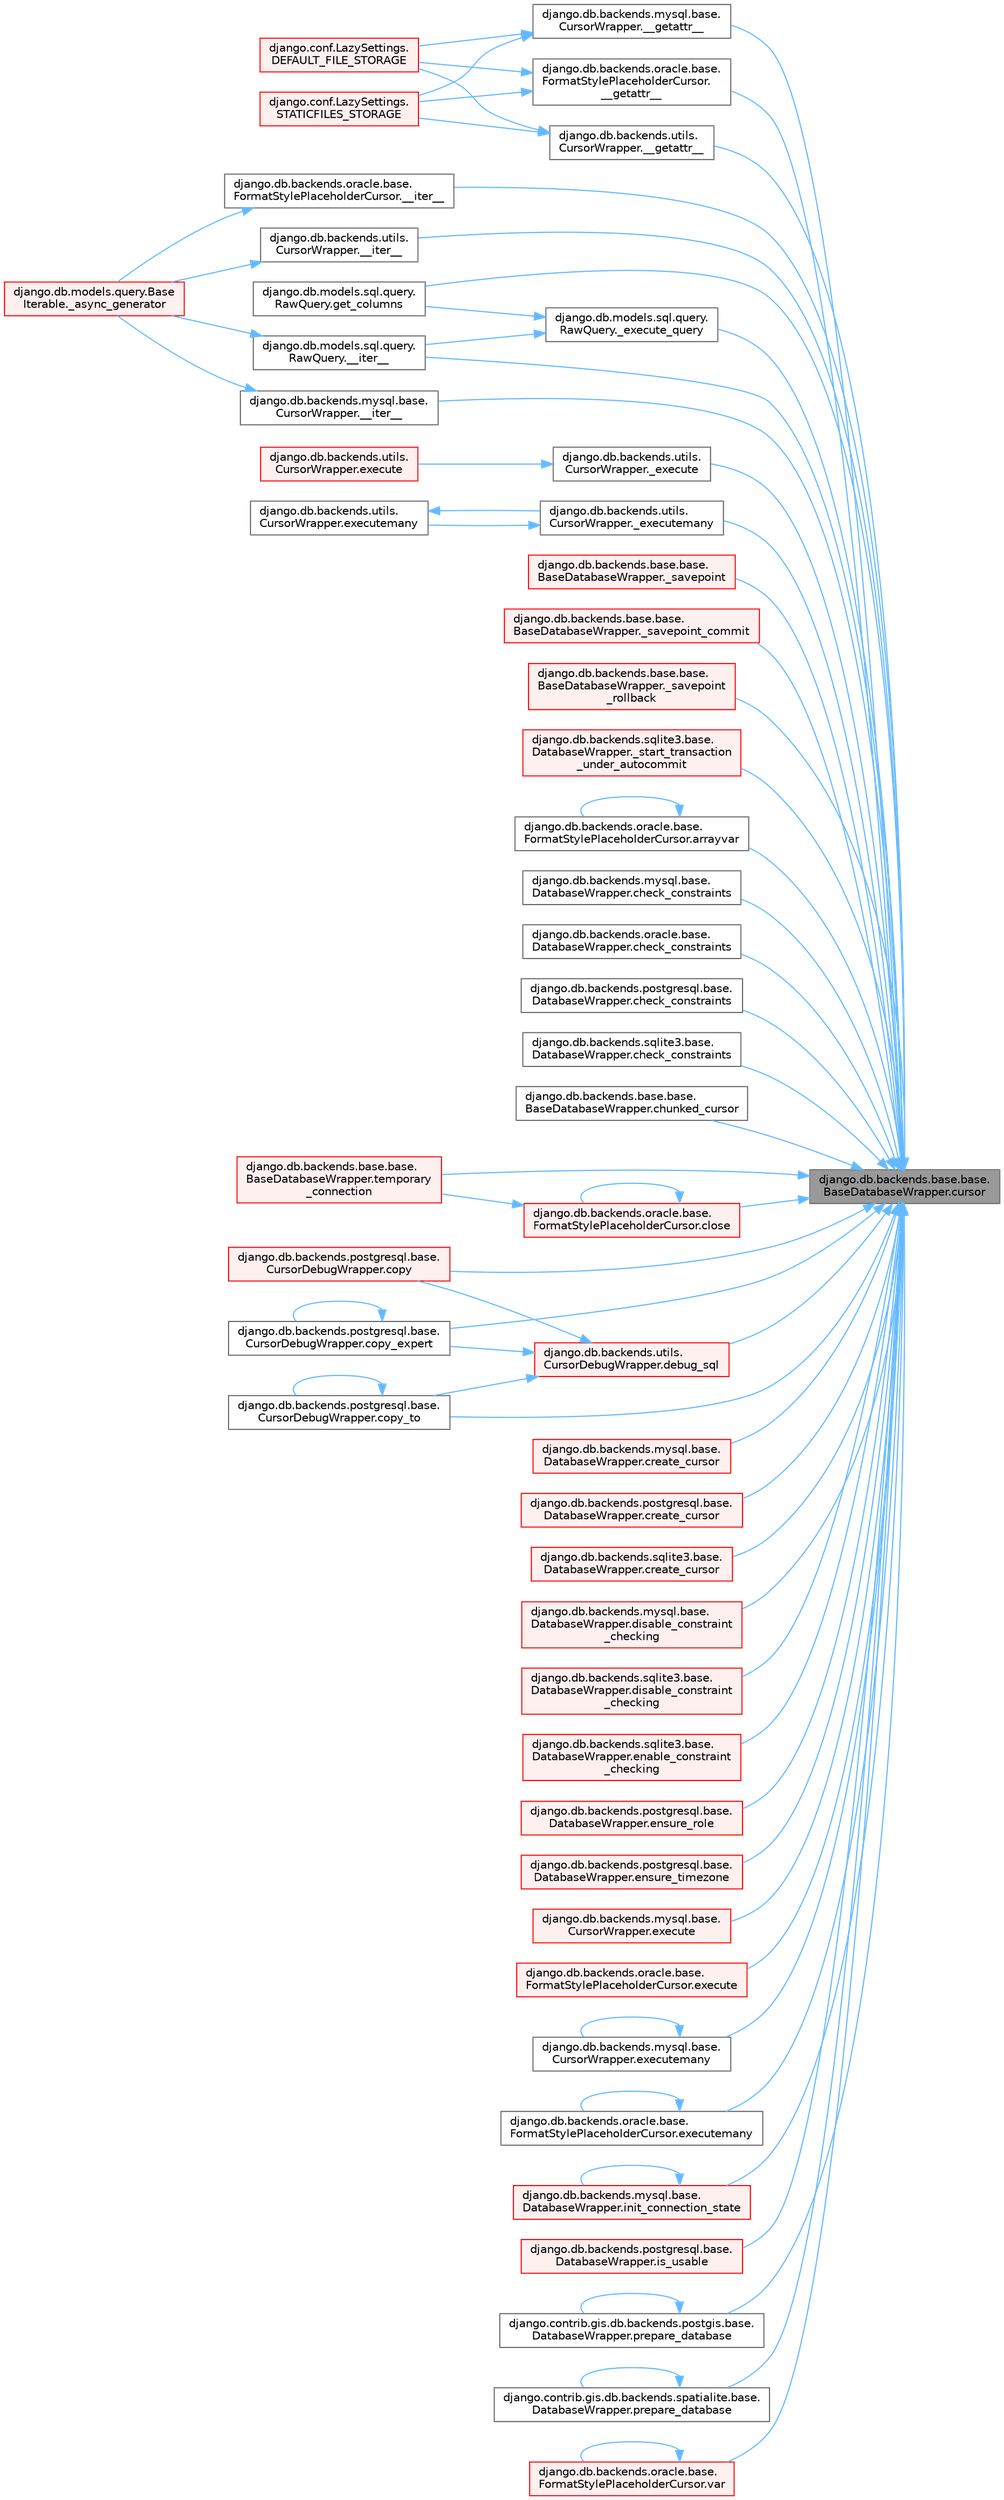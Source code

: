 digraph "django.db.backends.base.base.BaseDatabaseWrapper.cursor"
{
 // LATEX_PDF_SIZE
  bgcolor="transparent";
  edge [fontname=Helvetica,fontsize=10,labelfontname=Helvetica,labelfontsize=10];
  node [fontname=Helvetica,fontsize=10,shape=box,height=0.2,width=0.4];
  rankdir="RL";
  Node1 [id="Node000001",label="django.db.backends.base.base.\lBaseDatabaseWrapper.cursor",height=0.2,width=0.4,color="gray40", fillcolor="grey60", style="filled", fontcolor="black",tooltip=" "];
  Node1 -> Node2 [id="edge1_Node000001_Node000002",dir="back",color="steelblue1",style="solid",tooltip=" "];
  Node2 [id="Node000002",label="django.db.backends.mysql.base.\lCursorWrapper.__getattr__",height=0.2,width=0.4,color="grey40", fillcolor="white", style="filled",URL="$classdjango_1_1db_1_1backends_1_1mysql_1_1base_1_1_cursor_wrapper.html#a20e21ec52fae5babdedf2c700be36024",tooltip=" "];
  Node2 -> Node3 [id="edge2_Node000002_Node000003",dir="back",color="steelblue1",style="solid",tooltip=" "];
  Node3 [id="Node000003",label="django.conf.LazySettings.\lDEFAULT_FILE_STORAGE",height=0.2,width=0.4,color="red", fillcolor="#FFF0F0", style="filled",URL="$classdjango_1_1conf_1_1_lazy_settings.html#a262999dfae4088a806facff7288a28b2",tooltip=" "];
  Node2 -> Node5 [id="edge3_Node000002_Node000005",dir="back",color="steelblue1",style="solid",tooltip=" "];
  Node5 [id="Node000005",label="django.conf.LazySettings.\lSTATICFILES_STORAGE",height=0.2,width=0.4,color="red", fillcolor="#FFF0F0", style="filled",URL="$classdjango_1_1conf_1_1_lazy_settings.html#acf7e82a80fdd6a53ad31cd5f784aaaf7",tooltip=" "];
  Node1 -> Node6 [id="edge4_Node000001_Node000006",dir="back",color="steelblue1",style="solid",tooltip=" "];
  Node6 [id="Node000006",label="django.db.backends.oracle.base.\lFormatStylePlaceholderCursor.\l__getattr__",height=0.2,width=0.4,color="grey40", fillcolor="white", style="filled",URL="$classdjango_1_1db_1_1backends_1_1oracle_1_1base_1_1_format_style_placeholder_cursor.html#a39758f7bfa6ae06dc9c0cdb38bbd6098",tooltip=" "];
  Node6 -> Node3 [id="edge5_Node000006_Node000003",dir="back",color="steelblue1",style="solid",tooltip=" "];
  Node6 -> Node5 [id="edge6_Node000006_Node000005",dir="back",color="steelblue1",style="solid",tooltip=" "];
  Node1 -> Node7 [id="edge7_Node000001_Node000007",dir="back",color="steelblue1",style="solid",tooltip=" "];
  Node7 [id="Node000007",label="django.db.backends.utils.\lCursorWrapper.__getattr__",height=0.2,width=0.4,color="grey40", fillcolor="white", style="filled",URL="$classdjango_1_1db_1_1backends_1_1utils_1_1_cursor_wrapper.html#a6acaaa696c45889fa2c675e03cbb7a68",tooltip=" "];
  Node7 -> Node3 [id="edge8_Node000007_Node000003",dir="back",color="steelblue1",style="solid",tooltip=" "];
  Node7 -> Node5 [id="edge9_Node000007_Node000005",dir="back",color="steelblue1",style="solid",tooltip=" "];
  Node1 -> Node8 [id="edge10_Node000001_Node000008",dir="back",color="steelblue1",style="solid",tooltip=" "];
  Node8 [id="Node000008",label="django.db.backends.mysql.base.\lCursorWrapper.__iter__",height=0.2,width=0.4,color="grey40", fillcolor="white", style="filled",URL="$classdjango_1_1db_1_1backends_1_1mysql_1_1base_1_1_cursor_wrapper.html#a96860984e3e955165a7742343527ec31",tooltip=" "];
  Node8 -> Node9 [id="edge11_Node000008_Node000009",dir="back",color="steelblue1",style="solid",tooltip=" "];
  Node9 [id="Node000009",label="django.db.models.query.Base\lIterable._async_generator",height=0.2,width=0.4,color="red", fillcolor="#FFF0F0", style="filled",URL="$classdjango_1_1db_1_1models_1_1query_1_1_base_iterable.html#a3ecc2267976bc6628d1fe84d78355144",tooltip=" "];
  Node1 -> Node11 [id="edge12_Node000001_Node000011",dir="back",color="steelblue1",style="solid",tooltip=" "];
  Node11 [id="Node000011",label="django.db.backends.oracle.base.\lFormatStylePlaceholderCursor.__iter__",height=0.2,width=0.4,color="grey40", fillcolor="white", style="filled",URL="$classdjango_1_1db_1_1backends_1_1oracle_1_1base_1_1_format_style_placeholder_cursor.html#adad663a77ab1f36c0904a50f6f924b8c",tooltip=" "];
  Node11 -> Node9 [id="edge13_Node000011_Node000009",dir="back",color="steelblue1",style="solid",tooltip=" "];
  Node1 -> Node12 [id="edge14_Node000001_Node000012",dir="back",color="steelblue1",style="solid",tooltip=" "];
  Node12 [id="Node000012",label="django.db.backends.utils.\lCursorWrapper.__iter__",height=0.2,width=0.4,color="grey40", fillcolor="white", style="filled",URL="$classdjango_1_1db_1_1backends_1_1utils_1_1_cursor_wrapper.html#ae9eba89bec4f98ba29cf92670ef4bd59",tooltip=" "];
  Node12 -> Node9 [id="edge15_Node000012_Node000009",dir="back",color="steelblue1",style="solid",tooltip=" "];
  Node1 -> Node13 [id="edge16_Node000001_Node000013",dir="back",color="steelblue1",style="solid",tooltip=" "];
  Node13 [id="Node000013",label="django.db.models.sql.query.\lRawQuery.__iter__",height=0.2,width=0.4,color="grey40", fillcolor="white", style="filled",URL="$classdjango_1_1db_1_1models_1_1sql_1_1query_1_1_raw_query.html#a462cd26f19cff8bad6e425d53bf55115",tooltip=" "];
  Node13 -> Node9 [id="edge17_Node000013_Node000009",dir="back",color="steelblue1",style="solid",tooltip=" "];
  Node1 -> Node14 [id="edge18_Node000001_Node000014",dir="back",color="steelblue1",style="solid",tooltip=" "];
  Node14 [id="Node000014",label="django.db.backends.utils.\lCursorWrapper._execute",height=0.2,width=0.4,color="grey40", fillcolor="white", style="filled",URL="$classdjango_1_1db_1_1backends_1_1utils_1_1_cursor_wrapper.html#a4bce340a1bf575432f30977501cf758e",tooltip=" "];
  Node14 -> Node15 [id="edge19_Node000014_Node000015",dir="back",color="steelblue1",style="solid",tooltip=" "];
  Node15 [id="Node000015",label="django.db.backends.utils.\lCursorWrapper.execute",height=0.2,width=0.4,color="red", fillcolor="#FFF0F0", style="filled",URL="$classdjango_1_1db_1_1backends_1_1utils_1_1_cursor_wrapper.html#a7d0bc9b6584c9fee961505e1d460547c",tooltip=" "];
  Node1 -> Node3122 [id="edge20_Node000001_Node003122",dir="back",color="steelblue1",style="solid",tooltip=" "];
  Node3122 [id="Node003122",label="django.db.models.sql.query.\lRawQuery._execute_query",height=0.2,width=0.4,color="grey40", fillcolor="white", style="filled",URL="$classdjango_1_1db_1_1models_1_1sql_1_1query_1_1_raw_query.html#a652e32a56b6cf3336d8b39eb3dc98af7",tooltip=" "];
  Node3122 -> Node13 [id="edge21_Node003122_Node000013",dir="back",color="steelblue1",style="solid",tooltip=" "];
  Node3122 -> Node3123 [id="edge22_Node003122_Node003123",dir="back",color="steelblue1",style="solid",tooltip=" "];
  Node3123 [id="Node003123",label="django.db.models.sql.query.\lRawQuery.get_columns",height=0.2,width=0.4,color="grey40", fillcolor="white", style="filled",URL="$classdjango_1_1db_1_1models_1_1sql_1_1query_1_1_raw_query.html#a97dcaae3122b66d4509ccc82dcd4fa36",tooltip=" "];
  Node1 -> Node3124 [id="edge23_Node000001_Node003124",dir="back",color="steelblue1",style="solid",tooltip=" "];
  Node3124 [id="Node003124",label="django.db.backends.utils.\lCursorWrapper._executemany",height=0.2,width=0.4,color="grey40", fillcolor="white", style="filled",URL="$classdjango_1_1db_1_1backends_1_1utils_1_1_cursor_wrapper.html#ad2f0cf3db485ef5192509faf59f6705b",tooltip=" "];
  Node3124 -> Node3125 [id="edge24_Node003124_Node003125",dir="back",color="steelblue1",style="solid",tooltip=" "];
  Node3125 [id="Node003125",label="django.db.backends.utils.\lCursorWrapper.executemany",height=0.2,width=0.4,color="grey40", fillcolor="white", style="filled",URL="$classdjango_1_1db_1_1backends_1_1utils_1_1_cursor_wrapper.html#a4f4a190ffb0a69b662202fcb68243282",tooltip=" "];
  Node3125 -> Node3124 [id="edge25_Node003125_Node003124",dir="back",color="steelblue1",style="solid",tooltip=" "];
  Node1 -> Node3126 [id="edge26_Node000001_Node003126",dir="back",color="steelblue1",style="solid",tooltip=" "];
  Node3126 [id="Node003126",label="django.db.backends.base.base.\lBaseDatabaseWrapper._savepoint",height=0.2,width=0.4,color="red", fillcolor="#FFF0F0", style="filled",URL="$classdjango_1_1db_1_1backends_1_1base_1_1base_1_1_base_database_wrapper.html#ad20a0b45a8cbc79cddd01a3ce45643b7",tooltip=" "];
  Node1 -> Node3129 [id="edge27_Node000001_Node003129",dir="back",color="steelblue1",style="solid",tooltip=" "];
  Node3129 [id="Node003129",label="django.db.backends.base.base.\lBaseDatabaseWrapper._savepoint_commit",height=0.2,width=0.4,color="red", fillcolor="#FFF0F0", style="filled",URL="$classdjango_1_1db_1_1backends_1_1base_1_1base_1_1_base_database_wrapper.html#a84f283ac61686e16f5011f6256615698",tooltip=" "];
  Node1 -> Node3131 [id="edge28_Node000001_Node003131",dir="back",color="steelblue1",style="solid",tooltip=" "];
  Node3131 [id="Node003131",label="django.db.backends.base.base.\lBaseDatabaseWrapper._savepoint\l_rollback",height=0.2,width=0.4,color="red", fillcolor="#FFF0F0", style="filled",URL="$classdjango_1_1db_1_1backends_1_1base_1_1base_1_1_base_database_wrapper.html#aefe364c769196b7fd2f85d0e26b22f0d",tooltip=" "];
  Node1 -> Node3133 [id="edge29_Node000001_Node003133",dir="back",color="steelblue1",style="solid",tooltip=" "];
  Node3133 [id="Node003133",label="django.db.backends.sqlite3.base.\lDatabaseWrapper._start_transaction\l_under_autocommit",height=0.2,width=0.4,color="red", fillcolor="#FFF0F0", style="filled",URL="$classdjango_1_1db_1_1backends_1_1sqlite3_1_1base_1_1_database_wrapper.html#a8524e3c43caeb725422ad80f80aa1456",tooltip=" "];
  Node1 -> Node3134 [id="edge30_Node000001_Node003134",dir="back",color="steelblue1",style="solid",tooltip=" "];
  Node3134 [id="Node003134",label="django.db.backends.oracle.base.\lFormatStylePlaceholderCursor.arrayvar",height=0.2,width=0.4,color="grey40", fillcolor="white", style="filled",URL="$classdjango_1_1db_1_1backends_1_1oracle_1_1base_1_1_format_style_placeholder_cursor.html#a046a0bc9854400c1b3d3f557979e6597",tooltip=" "];
  Node3134 -> Node3134 [id="edge31_Node003134_Node003134",dir="back",color="steelblue1",style="solid",tooltip=" "];
  Node1 -> Node3135 [id="edge32_Node000001_Node003135",dir="back",color="steelblue1",style="solid",tooltip=" "];
  Node3135 [id="Node003135",label="django.db.backends.mysql.base.\lDatabaseWrapper.check_constraints",height=0.2,width=0.4,color="grey40", fillcolor="white", style="filled",URL="$classdjango_1_1db_1_1backends_1_1mysql_1_1base_1_1_database_wrapper.html#a61493a0c1ecdc7a36311d954dace679d",tooltip=" "];
  Node1 -> Node3136 [id="edge33_Node000001_Node003136",dir="back",color="steelblue1",style="solid",tooltip=" "];
  Node3136 [id="Node003136",label="django.db.backends.oracle.base.\lDatabaseWrapper.check_constraints",height=0.2,width=0.4,color="grey40", fillcolor="white", style="filled",URL="$classdjango_1_1db_1_1backends_1_1oracle_1_1base_1_1_database_wrapper.html#a08cbc5ff4b31bfbf4d19281f9181d258",tooltip=" "];
  Node1 -> Node3137 [id="edge34_Node000001_Node003137",dir="back",color="steelblue1",style="solid",tooltip=" "];
  Node3137 [id="Node003137",label="django.db.backends.postgresql.base.\lDatabaseWrapper.check_constraints",height=0.2,width=0.4,color="grey40", fillcolor="white", style="filled",URL="$classdjango_1_1db_1_1backends_1_1postgresql_1_1base_1_1_database_wrapper.html#ac656b7a0cfc42836aa4e196a53616c41",tooltip=" "];
  Node1 -> Node3138 [id="edge35_Node000001_Node003138",dir="back",color="steelblue1",style="solid",tooltip=" "];
  Node3138 [id="Node003138",label="django.db.backends.sqlite3.base.\lDatabaseWrapper.check_constraints",height=0.2,width=0.4,color="grey40", fillcolor="white", style="filled",URL="$classdjango_1_1db_1_1backends_1_1sqlite3_1_1base_1_1_database_wrapper.html#ab69c9967b1bfe3a287db27cc9e66dddc",tooltip=" "];
  Node1 -> Node3139 [id="edge36_Node000001_Node003139",dir="back",color="steelblue1",style="solid",tooltip=" "];
  Node3139 [id="Node003139",label="django.db.backends.base.base.\lBaseDatabaseWrapper.chunked_cursor",height=0.2,width=0.4,color="grey40", fillcolor="white", style="filled",URL="$classdjango_1_1db_1_1backends_1_1base_1_1base_1_1_base_database_wrapper.html#a6161e7e44631d0a0fb031329b2fea05f",tooltip=" "];
  Node1 -> Node3140 [id="edge37_Node000001_Node003140",dir="back",color="steelblue1",style="solid",tooltip=" "];
  Node3140 [id="Node003140",label="django.db.backends.oracle.base.\lFormatStylePlaceholderCursor.close",height=0.2,width=0.4,color="red", fillcolor="#FFF0F0", style="filled",URL="$classdjango_1_1db_1_1backends_1_1oracle_1_1base_1_1_format_style_placeholder_cursor.html#aebbf24b6a824d4e0fb370ce417d41f93",tooltip=" "];
  Node3140 -> Node3140 [id="edge38_Node003140_Node003140",dir="back",color="steelblue1",style="solid",tooltip=" "];
  Node3140 -> Node1566 [id="edge39_Node003140_Node001566",dir="back",color="steelblue1",style="solid",tooltip=" "];
  Node1566 [id="Node001566",label="django.db.backends.base.base.\lBaseDatabaseWrapper.temporary\l_connection",height=0.2,width=0.4,color="red", fillcolor="#FFF0F0", style="filled",URL="$classdjango_1_1db_1_1backends_1_1base_1_1base_1_1_base_database_wrapper.html#a605fd92d7af39b1b987426a269121b0c",tooltip=" "];
  Node1 -> Node3141 [id="edge40_Node000001_Node003141",dir="back",color="steelblue1",style="solid",tooltip=" "];
  Node3141 [id="Node003141",label="django.db.backends.postgresql.base.\lCursorDebugWrapper.copy",height=0.2,width=0.4,color="red", fillcolor="#FFF0F0", style="filled",URL="$classdjango_1_1db_1_1backends_1_1postgresql_1_1base_1_1_cursor_debug_wrapper.html#a35ca6cc5e6e9ba970c3c3f7469be22ef",tooltip=" "];
  Node1 -> Node3142 [id="edge41_Node000001_Node003142",dir="back",color="steelblue1",style="solid",tooltip=" "];
  Node3142 [id="Node003142",label="django.db.backends.postgresql.base.\lCursorDebugWrapper.copy_expert",height=0.2,width=0.4,color="grey40", fillcolor="white", style="filled",URL="$classdjango_1_1db_1_1backends_1_1postgresql_1_1base_1_1_cursor_debug_wrapper.html#ab989e187dfb900070941950d43746bef",tooltip=" "];
  Node3142 -> Node3142 [id="edge42_Node003142_Node003142",dir="back",color="steelblue1",style="solid",tooltip=" "];
  Node1 -> Node3143 [id="edge43_Node000001_Node003143",dir="back",color="steelblue1",style="solid",tooltip=" "];
  Node3143 [id="Node003143",label="django.db.backends.postgresql.base.\lCursorDebugWrapper.copy_to",height=0.2,width=0.4,color="grey40", fillcolor="white", style="filled",URL="$classdjango_1_1db_1_1backends_1_1postgresql_1_1base_1_1_cursor_debug_wrapper.html#a703e4fd7f4f8e49c0e8c3a8bc1bc04e0",tooltip=" "];
  Node3143 -> Node3143 [id="edge44_Node003143_Node003143",dir="back",color="steelblue1",style="solid",tooltip=" "];
  Node1 -> Node3144 [id="edge45_Node000001_Node003144",dir="back",color="steelblue1",style="solid",tooltip=" "];
  Node3144 [id="Node003144",label="django.db.backends.mysql.base.\lDatabaseWrapper.create_cursor",height=0.2,width=0.4,color="red", fillcolor="#FFF0F0", style="filled",URL="$classdjango_1_1db_1_1backends_1_1mysql_1_1base_1_1_database_wrapper.html#a0ff5c552844653c9008b2c1c843cb949",tooltip=" "];
  Node1 -> Node3146 [id="edge46_Node000001_Node003146",dir="back",color="steelblue1",style="solid",tooltip=" "];
  Node3146 [id="Node003146",label="django.db.backends.postgresql.base.\lDatabaseWrapper.create_cursor",height=0.2,width=0.4,color="red", fillcolor="#FFF0F0", style="filled",URL="$classdjango_1_1db_1_1backends_1_1postgresql_1_1base_1_1_database_wrapper.html#a0097c2f901cc5ac98af1b51b05eafec1",tooltip=" "];
  Node1 -> Node3147 [id="edge47_Node000001_Node003147",dir="back",color="steelblue1",style="solid",tooltip=" "];
  Node3147 [id="Node003147",label="django.db.backends.sqlite3.base.\lDatabaseWrapper.create_cursor",height=0.2,width=0.4,color="red", fillcolor="#FFF0F0", style="filled",URL="$classdjango_1_1db_1_1backends_1_1sqlite3_1_1base_1_1_database_wrapper.html#a432ac337ae585453ec5c6c37a42ba892",tooltip=" "];
  Node1 -> Node3148 [id="edge48_Node000001_Node003148",dir="back",color="steelblue1",style="solid",tooltip=" "];
  Node3148 [id="Node003148",label="django.db.backends.utils.\lCursorDebugWrapper.debug_sql",height=0.2,width=0.4,color="red", fillcolor="#FFF0F0", style="filled",URL="$classdjango_1_1db_1_1backends_1_1utils_1_1_cursor_debug_wrapper.html#a213aef67104a7ce0d658e2926dea04c2",tooltip=" "];
  Node3148 -> Node3141 [id="edge49_Node003148_Node003141",dir="back",color="steelblue1",style="solid",tooltip=" "];
  Node3148 -> Node3142 [id="edge50_Node003148_Node003142",dir="back",color="steelblue1",style="solid",tooltip=" "];
  Node3148 -> Node3143 [id="edge51_Node003148_Node003143",dir="back",color="steelblue1",style="solid",tooltip=" "];
  Node1 -> Node3154 [id="edge52_Node000001_Node003154",dir="back",color="steelblue1",style="solid",tooltip=" "];
  Node3154 [id="Node003154",label="django.db.backends.mysql.base.\lDatabaseWrapper.disable_constraint\l_checking",height=0.2,width=0.4,color="red", fillcolor="#FFF0F0", style="filled",URL="$classdjango_1_1db_1_1backends_1_1mysql_1_1base_1_1_database_wrapper.html#ab8bdfdaae722428701eb41cea3ad10f8",tooltip=" "];
  Node1 -> Node3156 [id="edge53_Node000001_Node003156",dir="back",color="steelblue1",style="solid",tooltip=" "];
  Node3156 [id="Node003156",label="django.db.backends.sqlite3.base.\lDatabaseWrapper.disable_constraint\l_checking",height=0.2,width=0.4,color="red", fillcolor="#FFF0F0", style="filled",URL="$classdjango_1_1db_1_1backends_1_1sqlite3_1_1base_1_1_database_wrapper.html#a5316a773fea4b22c8578cd283c892d5b",tooltip=" "];
  Node1 -> Node3157 [id="edge54_Node000001_Node003157",dir="back",color="steelblue1",style="solid",tooltip=" "];
  Node3157 [id="Node003157",label="django.db.backends.sqlite3.base.\lDatabaseWrapper.enable_constraint\l_checking",height=0.2,width=0.4,color="red", fillcolor="#FFF0F0", style="filled",URL="$classdjango_1_1db_1_1backends_1_1sqlite3_1_1base_1_1_database_wrapper.html#ab2a0d449228451657f22e83de902007a",tooltip=" "];
  Node1 -> Node3158 [id="edge55_Node000001_Node003158",dir="back",color="steelblue1",style="solid",tooltip=" "];
  Node3158 [id="Node003158",label="django.db.backends.postgresql.base.\lDatabaseWrapper.ensure_role",height=0.2,width=0.4,color="red", fillcolor="#FFF0F0", style="filled",URL="$classdjango_1_1db_1_1backends_1_1postgresql_1_1base_1_1_database_wrapper.html#a3473fcd0631b4d3ccdf9de10bde6f2a9",tooltip=" "];
  Node1 -> Node3160 [id="edge56_Node000001_Node003160",dir="back",color="steelblue1",style="solid",tooltip=" "];
  Node3160 [id="Node003160",label="django.db.backends.postgresql.base.\lDatabaseWrapper.ensure_timezone",height=0.2,width=0.4,color="red", fillcolor="#FFF0F0", style="filled",URL="$classdjango_1_1db_1_1backends_1_1postgresql_1_1base_1_1_database_wrapper.html#a5e128f3e67017e5ac3bfd1b646557317",tooltip=" "];
  Node1 -> Node3161 [id="edge57_Node000001_Node003161",dir="back",color="steelblue1",style="solid",tooltip=" "];
  Node3161 [id="Node003161",label="django.db.backends.mysql.base.\lCursorWrapper.execute",height=0.2,width=0.4,color="red", fillcolor="#FFF0F0", style="filled",URL="$classdjango_1_1db_1_1backends_1_1mysql_1_1base_1_1_cursor_wrapper.html#a6b2d41b73d7c215224f1e994aad6ad60",tooltip=" "];
  Node1 -> Node3162 [id="edge58_Node000001_Node003162",dir="back",color="steelblue1",style="solid",tooltip=" "];
  Node3162 [id="Node003162",label="django.db.backends.oracle.base.\lFormatStylePlaceholderCursor.execute",height=0.2,width=0.4,color="red", fillcolor="#FFF0F0", style="filled",URL="$classdjango_1_1db_1_1backends_1_1oracle_1_1base_1_1_format_style_placeholder_cursor.html#a0717bdbea59134a88e5f10399c33a251",tooltip=" "];
  Node1 -> Node3163 [id="edge59_Node000001_Node003163",dir="back",color="steelblue1",style="solid",tooltip=" "];
  Node3163 [id="Node003163",label="django.db.backends.mysql.base.\lCursorWrapper.executemany",height=0.2,width=0.4,color="grey40", fillcolor="white", style="filled",URL="$classdjango_1_1db_1_1backends_1_1mysql_1_1base_1_1_cursor_wrapper.html#a4a604c94db88520050ceef7ddec74f34",tooltip=" "];
  Node3163 -> Node3163 [id="edge60_Node003163_Node003163",dir="back",color="steelblue1",style="solid",tooltip=" "];
  Node1 -> Node3164 [id="edge61_Node000001_Node003164",dir="back",color="steelblue1",style="solid",tooltip=" "];
  Node3164 [id="Node003164",label="django.db.backends.oracle.base.\lFormatStylePlaceholderCursor.executemany",height=0.2,width=0.4,color="grey40", fillcolor="white", style="filled",URL="$classdjango_1_1db_1_1backends_1_1oracle_1_1base_1_1_format_style_placeholder_cursor.html#afe125d023e0d499543f47e125886e3b7",tooltip=" "];
  Node3164 -> Node3164 [id="edge62_Node003164_Node003164",dir="back",color="steelblue1",style="solid",tooltip=" "];
  Node1 -> Node3123 [id="edge63_Node000001_Node003123",dir="back",color="steelblue1",style="solid",tooltip=" "];
  Node1 -> Node3165 [id="edge64_Node000001_Node003165",dir="back",color="steelblue1",style="solid",tooltip=" "];
  Node3165 [id="Node003165",label="django.db.backends.mysql.base.\lDatabaseWrapper.init_connection_state",height=0.2,width=0.4,color="red", fillcolor="#FFF0F0", style="filled",URL="$classdjango_1_1db_1_1backends_1_1mysql_1_1base_1_1_database_wrapper.html#a37793782ec878a26847fac03c5f8fe38",tooltip=" "];
  Node3165 -> Node3165 [id="edge65_Node003165_Node003165",dir="back",color="steelblue1",style="solid",tooltip=" "];
  Node1 -> Node3166 [id="edge66_Node000001_Node003166",dir="back",color="steelblue1",style="solid",tooltip=" "];
  Node3166 [id="Node003166",label="django.db.backends.postgresql.base.\lDatabaseWrapper.is_usable",height=0.2,width=0.4,color="red", fillcolor="#FFF0F0", style="filled",URL="$classdjango_1_1db_1_1backends_1_1postgresql_1_1base_1_1_database_wrapper.html#a39631e74b86b70b2a44ad8fe633bc28b",tooltip=" "];
  Node1 -> Node3167 [id="edge67_Node000001_Node003167",dir="back",color="steelblue1",style="solid",tooltip=" "];
  Node3167 [id="Node003167",label="django.contrib.gis.db.backends.postgis.base.\lDatabaseWrapper.prepare_database",height=0.2,width=0.4,color="grey40", fillcolor="white", style="filled",URL="$classdjango_1_1contrib_1_1gis_1_1db_1_1backends_1_1postgis_1_1base_1_1_database_wrapper.html#a912e6ba7d93cf5c12dceae02ffddac5e",tooltip=" "];
  Node3167 -> Node3167 [id="edge68_Node003167_Node003167",dir="back",color="steelblue1",style="solid",tooltip=" "];
  Node1 -> Node3168 [id="edge69_Node000001_Node003168",dir="back",color="steelblue1",style="solid",tooltip=" "];
  Node3168 [id="Node003168",label="django.contrib.gis.db.backends.spatialite.base.\lDatabaseWrapper.prepare_database",height=0.2,width=0.4,color="grey40", fillcolor="white", style="filled",URL="$classdjango_1_1contrib_1_1gis_1_1db_1_1backends_1_1spatialite_1_1base_1_1_database_wrapper.html#af5905e8738c7da373de855113a9b0343",tooltip=" "];
  Node3168 -> Node3168 [id="edge70_Node003168_Node003168",dir="back",color="steelblue1",style="solid",tooltip=" "];
  Node1 -> Node1566 [id="edge71_Node000001_Node001566",dir="back",color="steelblue1",style="solid",tooltip=" "];
  Node1 -> Node3169 [id="edge72_Node000001_Node003169",dir="back",color="steelblue1",style="solid",tooltip=" "];
  Node3169 [id="Node003169",label="django.db.backends.oracle.base.\lFormatStylePlaceholderCursor.var",height=0.2,width=0.4,color="red", fillcolor="#FFF0F0", style="filled",URL="$classdjango_1_1db_1_1backends_1_1oracle_1_1base_1_1_format_style_placeholder_cursor.html#ac6d4bb7d5d84ca20a5fc000fc3725c76",tooltip=" "];
  Node3169 -> Node3169 [id="edge73_Node003169_Node003169",dir="back",color="steelblue1",style="solid",tooltip=" "];
}
